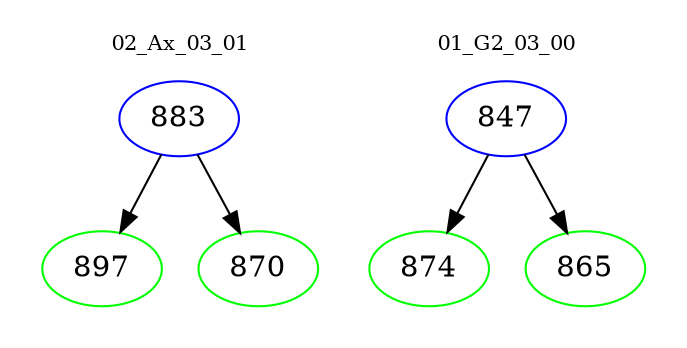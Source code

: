 digraph{
subgraph cluster_0 {
color = white
label = "02_Ax_03_01";
fontsize=10;
T0_883 [label="883", color="blue"]
T0_883 -> T0_897 [color="black"]
T0_897 [label="897", color="green"]
T0_883 -> T0_870 [color="black"]
T0_870 [label="870", color="green"]
}
subgraph cluster_1 {
color = white
label = "01_G2_03_00";
fontsize=10;
T1_847 [label="847", color="blue"]
T1_847 -> T1_874 [color="black"]
T1_874 [label="874", color="green"]
T1_847 -> T1_865 [color="black"]
T1_865 [label="865", color="green"]
}
}
